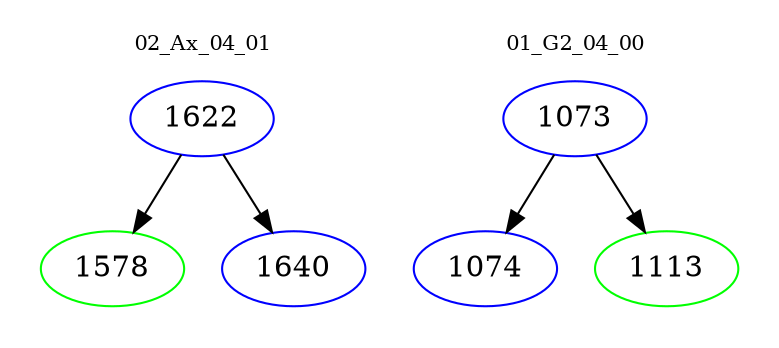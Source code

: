 digraph{
subgraph cluster_0 {
color = white
label = "02_Ax_04_01";
fontsize=10;
T0_1622 [label="1622", color="blue"]
T0_1622 -> T0_1578 [color="black"]
T0_1578 [label="1578", color="green"]
T0_1622 -> T0_1640 [color="black"]
T0_1640 [label="1640", color="blue"]
}
subgraph cluster_1 {
color = white
label = "01_G2_04_00";
fontsize=10;
T1_1073 [label="1073", color="blue"]
T1_1073 -> T1_1074 [color="black"]
T1_1074 [label="1074", color="blue"]
T1_1073 -> T1_1113 [color="black"]
T1_1113 [label="1113", color="green"]
}
}
